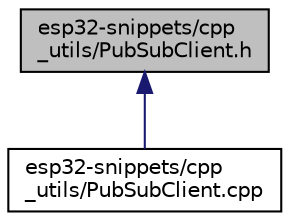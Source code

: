 digraph "esp32-snippets/cpp_utils/PubSubClient.h"
{
  edge [fontname="Helvetica",fontsize="10",labelfontname="Helvetica",labelfontsize="10"];
  node [fontname="Helvetica",fontsize="10",shape=record];
  Node22 [label="esp32-snippets/cpp\l_utils/PubSubClient.h",height=0.2,width=0.4,color="black", fillcolor="grey75", style="filled", fontcolor="black"];
  Node22 -> Node23 [dir="back",color="midnightblue",fontsize="10",style="solid",fontname="Helvetica"];
  Node23 [label="esp32-snippets/cpp\l_utils/PubSubClient.cpp",height=0.2,width=0.4,color="black", fillcolor="white", style="filled",URL="$_pub_sub_client_8cpp.html"];
}
